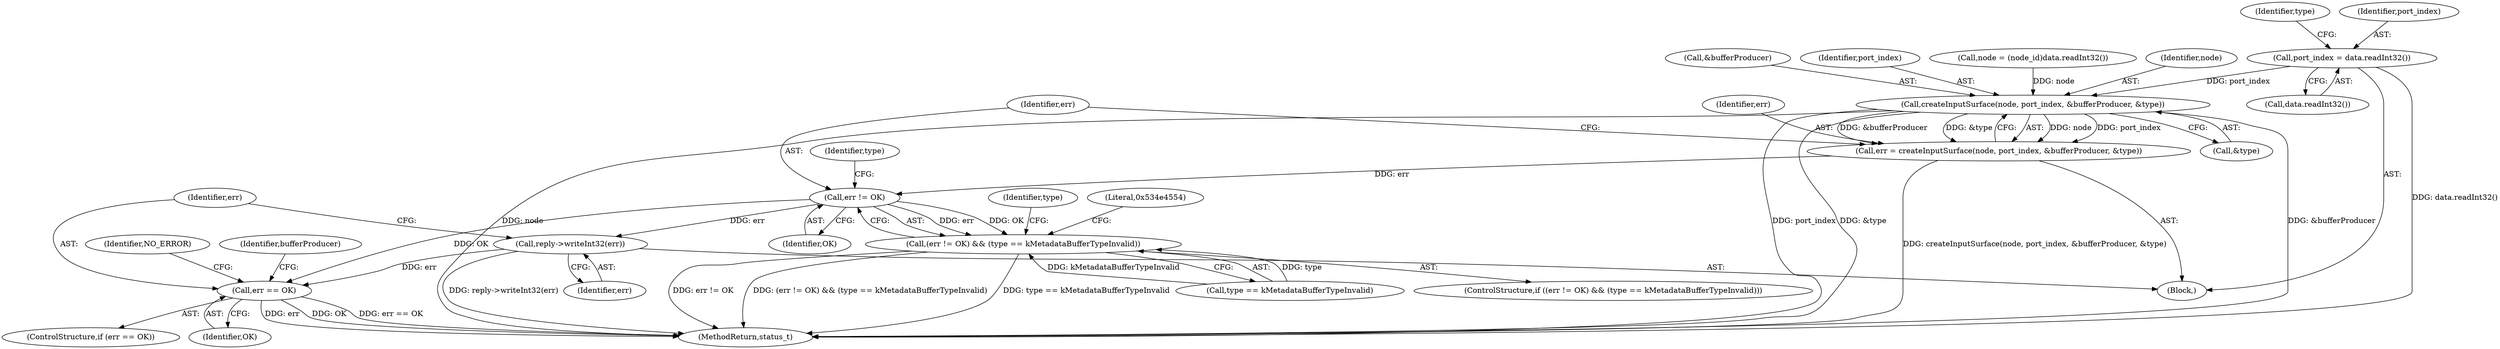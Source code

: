 digraph "0_Android_db829699d3293f254a7387894303451a91278986@API" {
"1000796" [label="(Call,port_index = data.readInt32())"];
"1000807" [label="(Call,createInputSurface(node, port_index, &bufferProducer, &type))"];
"1000805" [label="(Call,err = createInputSurface(node, port_index, &bufferProducer, &type))"];
"1000816" [label="(Call,err != OK)"];
"1000815" [label="(Call,(err != OK) && (type == kMetadataBufferTypeInvalid))"];
"1000828" [label="(Call,reply->writeInt32(err))"];
"1000831" [label="(Call,err == OK)"];
"1000827" [label="(Identifier,type)"];
"1000784" [label="(Block,)"];
"1000816" [label="(Call,err != OK)"];
"1000810" [label="(Call,&bufferProducer)"];
"1000832" [label="(Identifier,err)"];
"1000807" [label="(Call,createInputSurface(node, port_index, &bufferProducer, &type))"];
"1000809" [label="(Identifier,port_index)"];
"1000806" [label="(Identifier,err)"];
"1000829" [label="(Identifier,err)"];
"1000796" [label="(Call,port_index = data.readInt32())"];
"1000839" [label="(Identifier,NO_ERROR)"];
"1000790" [label="(Call,node = (node_id)data.readInt32())"];
"1000814" [label="(ControlStructure,if ((err != OK) && (type == kMetadataBufferTypeInvalid)))"];
"1000815" [label="(Call,(err != OK) && (type == kMetadataBufferTypeInvalid))"];
"1000805" [label="(Call,err = createInputSurface(node, port_index, &bufferProducer, &type))"];
"1001353" [label="(MethodReturn,status_t)"];
"1000830" [label="(ControlStructure,if (err == OK))"];
"1000837" [label="(Identifier,bufferProducer)"];
"1000808" [label="(Identifier,node)"];
"1000812" [label="(Call,&type)"];
"1000831" [label="(Call,err == OK)"];
"1000817" [label="(Identifier,err)"];
"1000802" [label="(Identifier,type)"];
"1000820" [label="(Identifier,type)"];
"1000828" [label="(Call,reply->writeInt32(err))"];
"1000824" [label="(Literal,0x534e4554)"];
"1000833" [label="(Identifier,OK)"];
"1000818" [label="(Identifier,OK)"];
"1000798" [label="(Call,data.readInt32())"];
"1000819" [label="(Call,type == kMetadataBufferTypeInvalid)"];
"1000797" [label="(Identifier,port_index)"];
"1000796" -> "1000784"  [label="AST: "];
"1000796" -> "1000798"  [label="CFG: "];
"1000797" -> "1000796"  [label="AST: "];
"1000798" -> "1000796"  [label="AST: "];
"1000802" -> "1000796"  [label="CFG: "];
"1000796" -> "1001353"  [label="DDG: data.readInt32()"];
"1000796" -> "1000807"  [label="DDG: port_index"];
"1000807" -> "1000805"  [label="AST: "];
"1000807" -> "1000812"  [label="CFG: "];
"1000808" -> "1000807"  [label="AST: "];
"1000809" -> "1000807"  [label="AST: "];
"1000810" -> "1000807"  [label="AST: "];
"1000812" -> "1000807"  [label="AST: "];
"1000805" -> "1000807"  [label="CFG: "];
"1000807" -> "1001353"  [label="DDG: &bufferProducer"];
"1000807" -> "1001353"  [label="DDG: node"];
"1000807" -> "1001353"  [label="DDG: port_index"];
"1000807" -> "1001353"  [label="DDG: &type"];
"1000807" -> "1000805"  [label="DDG: node"];
"1000807" -> "1000805"  [label="DDG: port_index"];
"1000807" -> "1000805"  [label="DDG: &bufferProducer"];
"1000807" -> "1000805"  [label="DDG: &type"];
"1000790" -> "1000807"  [label="DDG: node"];
"1000805" -> "1000784"  [label="AST: "];
"1000806" -> "1000805"  [label="AST: "];
"1000817" -> "1000805"  [label="CFG: "];
"1000805" -> "1001353"  [label="DDG: createInputSurface(node, port_index, &bufferProducer, &type)"];
"1000805" -> "1000816"  [label="DDG: err"];
"1000816" -> "1000815"  [label="AST: "];
"1000816" -> "1000818"  [label="CFG: "];
"1000817" -> "1000816"  [label="AST: "];
"1000818" -> "1000816"  [label="AST: "];
"1000820" -> "1000816"  [label="CFG: "];
"1000815" -> "1000816"  [label="CFG: "];
"1000816" -> "1000815"  [label="DDG: err"];
"1000816" -> "1000815"  [label="DDG: OK"];
"1000816" -> "1000828"  [label="DDG: err"];
"1000816" -> "1000831"  [label="DDG: OK"];
"1000815" -> "1000814"  [label="AST: "];
"1000815" -> "1000819"  [label="CFG: "];
"1000819" -> "1000815"  [label="AST: "];
"1000824" -> "1000815"  [label="CFG: "];
"1000827" -> "1000815"  [label="CFG: "];
"1000815" -> "1001353"  [label="DDG: err != OK"];
"1000815" -> "1001353"  [label="DDG: (err != OK) && (type == kMetadataBufferTypeInvalid)"];
"1000815" -> "1001353"  [label="DDG: type == kMetadataBufferTypeInvalid"];
"1000819" -> "1000815"  [label="DDG: type"];
"1000819" -> "1000815"  [label="DDG: kMetadataBufferTypeInvalid"];
"1000828" -> "1000784"  [label="AST: "];
"1000828" -> "1000829"  [label="CFG: "];
"1000829" -> "1000828"  [label="AST: "];
"1000832" -> "1000828"  [label="CFG: "];
"1000828" -> "1001353"  [label="DDG: reply->writeInt32(err)"];
"1000828" -> "1000831"  [label="DDG: err"];
"1000831" -> "1000830"  [label="AST: "];
"1000831" -> "1000833"  [label="CFG: "];
"1000832" -> "1000831"  [label="AST: "];
"1000833" -> "1000831"  [label="AST: "];
"1000837" -> "1000831"  [label="CFG: "];
"1000839" -> "1000831"  [label="CFG: "];
"1000831" -> "1001353"  [label="DDG: err"];
"1000831" -> "1001353"  [label="DDG: OK"];
"1000831" -> "1001353"  [label="DDG: err == OK"];
}
